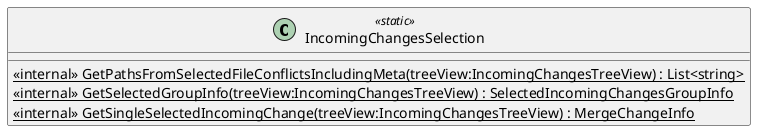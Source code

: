 @startuml
class IncomingChangesSelection <<static>> {
    <<internal>> {static} GetPathsFromSelectedFileConflictsIncludingMeta(treeView:IncomingChangesTreeView) : List<string>
    <<internal>> {static} GetSelectedGroupInfo(treeView:IncomingChangesTreeView) : SelectedIncomingChangesGroupInfo
    <<internal>> {static} GetSingleSelectedIncomingChange(treeView:IncomingChangesTreeView) : MergeChangeInfo
}
@enduml
